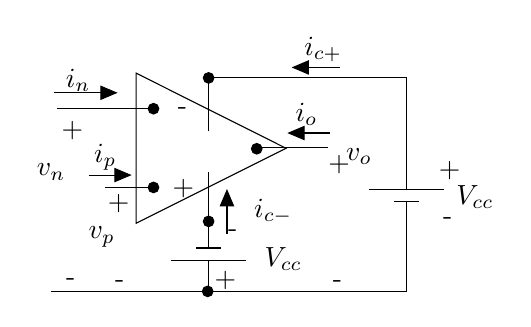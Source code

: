 \begin{tikzpicture}[y=-1cm]
\sf
\filldraw[black] (1.796,3.413) circle (0.067cm);
\filldraw[black] (1.796,4.413) circle (0.067cm);
\filldraw[black] (2.496,4.844) circle (0.067cm);
\filldraw[black] (3.107,3.922) circle (0.067cm);
\filldraw[black] (2.496,3.022) circle (0.067cm);
\filldraw[black] (2.484,5.733) circle (0.067cm);
\draw[black] (2.496,3.7) -- (2.496,3.056);
\draw[black] (2.496,4.856) -- (2.496,4.211);
\draw[black] (3.173,3.911) -- (4.018,3.911);
\draw[black] (0.496,5.733) -- (5.007,5.733) -- (5.007,4.833);
\draw[black] (2.518,3.022) -- (5.007,3.022) -- (5.007,4.222);
\draw[arrows=-triangle 45,black] (0.529,3.211) -- (1.34,3.211);
\draw[arrows=-triangle 45,black] (0.973,4.256) -- (1.518,4.256);
\draw[arrows=triangle 45-,black] (3.496,3.722) -- (4.04,3.722);
\draw[arrows=-triangle 45,black] (4.162,2.889) -- (3.551,2.889);
\draw[arrows=-triangle 45,black] (2.729,5) -- (2.729,4.433);
\path (3.084,5.411) node[text=black,anchor=base west] {$V_{cc}$};
\path (5.518,4.633) node[text=black,anchor=base west] {$V_{cc}$};
\path (0.496,4.267) node[text=black,anchor=base] {$v_n$};
\path (1.14,5.067) node[text=black,anchor=base] {$v_p$};
\path (4.118,4.067) node[text=black,anchor=base west] {$v_o$};
\path (0.84,3.144) node[text=black,anchor=base] {$i_n$};
\path (3.951,2.733) node[text=black,anchor=base] {$i_{c+}$};
\path (1.184,4.1) node[text=black,anchor=base] {$i_p$};
\path (3.74,3.578) node[text=black,anchor=base] {$i_o$};
\path (2.951,4.789) node[text=black,anchor=base west] {$i_{c-}$};
\draw (1.576,2.962) -- (3.48,3.916) -- (1.576,4.867) -- cycle;
\draw (0.573,3.413) -- (1.729,3.413);
\draw (1.184,4.413) -- (1.729,4.413);
\draw (2.493,5.722) -- (2.493,5.342);
\draw (2.969,5.342) -- (2.018,5.342);
\draw (2.651,5.182) -- (2.336,5.182);
\draw (2.493,5.191) -- (2.493,4.876);
\draw (5.004,4.118) -- (5.004,4.436);
\draw (4.529,4.436) -- (5.48,4.436);
\draw (4.847,4.596) -- (5.162,4.596);
\draw (5.004,4.587) -- (5.004,4.902);
\path (0.504,3.778) node[anchor=base west] {+};
\path (1.093,4.711) node[anchor=base west] {+};
\path (2.969,5.5) node[anchor=base west,rotate=180.0] {+};
\path (2.969,4.882) node[anchor=base west,rotate=180.0] {-};
\path (5.296,4.289) node[anchor=base west] {+};
\path (5.351,4.884) node[anchor=base west] {-};
\path (3.893,4.211) node[anchor=base west] {+};
\path (0.562,5.662) node[anchor=base west] {-};
\path (1.184,5.684) node[anchor=base west] {-};
\path (3.951,5.684) node[anchor=base west] {-};
\path (1.982,3.487) node[anchor=base west] {-};
\path (1.916,4.511) node[anchor=base west] {+};

\end{tikzpicture}%

%% Configure (x)emacs for this file ...
%% Local Variables:
%% mode: latex
%% End: